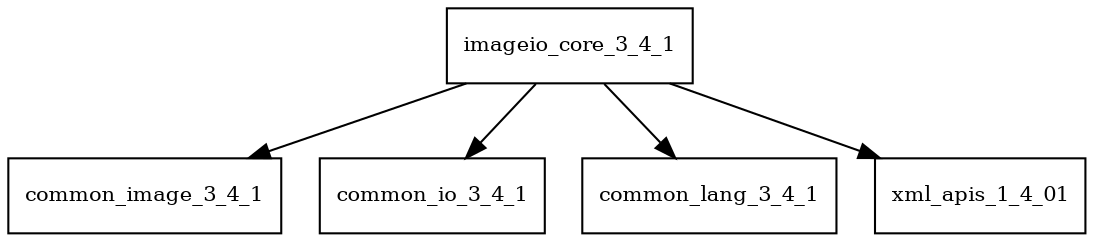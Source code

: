 digraph imageio_core_3_4_1_dependencies {
  node [shape = box, fontsize=10.0];
  imageio_core_3_4_1 -> common_image_3_4_1;
  imageio_core_3_4_1 -> common_io_3_4_1;
  imageio_core_3_4_1 -> common_lang_3_4_1;
  imageio_core_3_4_1 -> xml_apis_1_4_01;
}
